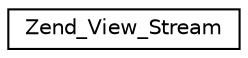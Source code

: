 digraph G
{
  edge [fontname="Helvetica",fontsize="10",labelfontname="Helvetica",labelfontsize="10"];
  node [fontname="Helvetica",fontsize="10",shape=record];
  rankdir="LR";
  Node1 [label="Zend_View_Stream",height=0.2,width=0.4,color="black", fillcolor="white", style="filled",URL="$class_zend___view___stream.html"];
}
